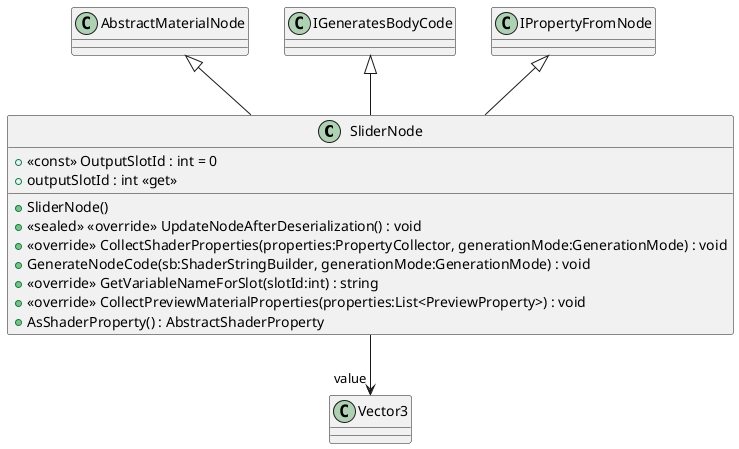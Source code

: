 @startuml
class SliderNode {
    + <<const>> OutputSlotId : int = 0
    + SliderNode()
    + <<sealed>> <<override>> UpdateNodeAfterDeserialization() : void
    + <<override>> CollectShaderProperties(properties:PropertyCollector, generationMode:GenerationMode) : void
    + GenerateNodeCode(sb:ShaderStringBuilder, generationMode:GenerationMode) : void
    + <<override>> GetVariableNameForSlot(slotId:int) : string
    + <<override>> CollectPreviewMaterialProperties(properties:List<PreviewProperty>) : void
    + AsShaderProperty() : AbstractShaderProperty
    + outputSlotId : int <<get>>
}
AbstractMaterialNode <|-- SliderNode
IGeneratesBodyCode <|-- SliderNode
IPropertyFromNode <|-- SliderNode
SliderNode --> "value" Vector3
@enduml
